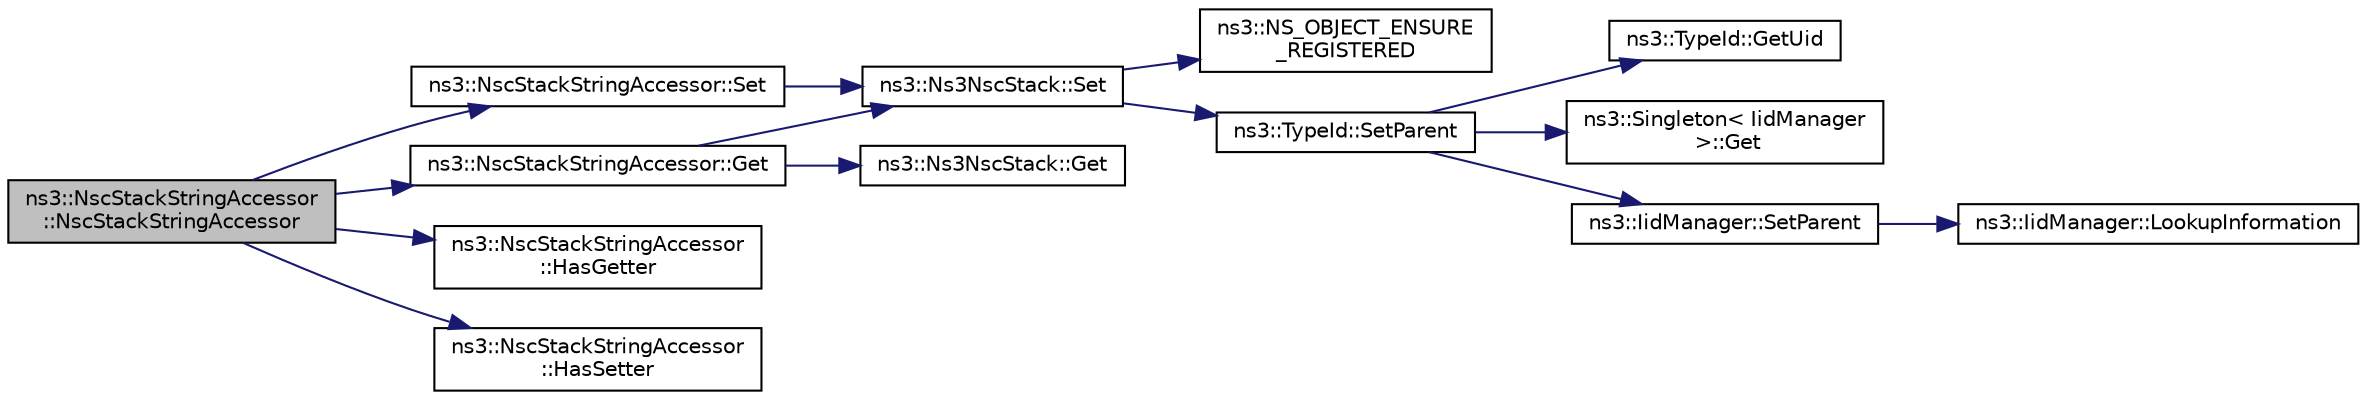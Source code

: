 digraph "ns3::NscStackStringAccessor::NscStackStringAccessor"
{
  edge [fontname="Helvetica",fontsize="10",labelfontname="Helvetica",labelfontsize="10"];
  node [fontname="Helvetica",fontsize="10",shape=record];
  rankdir="LR";
  Node1 [label="ns3::NscStackStringAccessor\l::NscStackStringAccessor",height=0.2,width=0.4,color="black", fillcolor="grey75", style="filled", fontcolor="black"];
  Node1 -> Node2 [color="midnightblue",fontsize="10",style="solid"];
  Node2 [label="ns3::NscStackStringAccessor::Set",height=0.2,width=0.4,color="black", fillcolor="white", style="filled",URL="$d3/d9d/classns3_1_1NscStackStringAccessor.html#af2aa19f3c565ee3c348481b0eb68db61"];
  Node2 -> Node3 [color="midnightblue",fontsize="10",style="solid"];
  Node3 [label="ns3::Ns3NscStack::Set",height=0.2,width=0.4,color="black", fillcolor="white", style="filled",URL="$dd/d20/classns3_1_1Ns3NscStack.html#a92ed688d99915ddd299ad15c424140a9",tooltip="Set an attribute. "];
  Node3 -> Node4 [color="midnightblue",fontsize="10",style="solid"];
  Node4 [label="ns3::NS_OBJECT_ENSURE\l_REGISTERED",height=0.2,width=0.4,color="black", fillcolor="white", style="filled",URL="$d7/d2e/namespacens3.html#ac633cbd86ee5879afd4312a843a9ff8c"];
  Node3 -> Node5 [color="midnightblue",fontsize="10",style="solid"];
  Node5 [label="ns3::TypeId::SetParent",height=0.2,width=0.4,color="black", fillcolor="white", style="filled",URL="$d6/d11/classns3_1_1TypeId.html#abaaca67ab7d2471067e7c275df0f7309"];
  Node5 -> Node6 [color="midnightblue",fontsize="10",style="solid"];
  Node6 [label="ns3::TypeId::GetUid",height=0.2,width=0.4,color="black", fillcolor="white", style="filled",URL="$d6/d11/classns3_1_1TypeId.html#acd3e41de6340d06299f4fd63e2ed8da0"];
  Node5 -> Node7 [color="midnightblue",fontsize="10",style="solid"];
  Node7 [label="ns3::Singleton\< IidManager\l \>::Get",height=0.2,width=0.4,color="black", fillcolor="white", style="filled",URL="$d8/d77/classns3_1_1Singleton.html#a80a2cd3c25a27ea72add7a9f7a141ffa"];
  Node5 -> Node8 [color="midnightblue",fontsize="10",style="solid"];
  Node8 [label="ns3::IidManager::SetParent",height=0.2,width=0.4,color="black", fillcolor="white", style="filled",URL="$d4/d1c/classns3_1_1IidManager.html#a4042931260554c907699367b6811426f"];
  Node8 -> Node9 [color="midnightblue",fontsize="10",style="solid"];
  Node9 [label="ns3::IidManager::LookupInformation",height=0.2,width=0.4,color="black", fillcolor="white", style="filled",URL="$d4/d1c/classns3_1_1IidManager.html#a6b1f4ba2815dba27a377e8a8db2384cf"];
  Node1 -> Node10 [color="midnightblue",fontsize="10",style="solid"];
  Node10 [label="ns3::NscStackStringAccessor::Get",height=0.2,width=0.4,color="black", fillcolor="white", style="filled",URL="$d3/d9d/classns3_1_1NscStackStringAccessor.html#a862600e55dafc704dafbe2299bc36ccc"];
  Node10 -> Node3 [color="midnightblue",fontsize="10",style="solid"];
  Node10 -> Node11 [color="midnightblue",fontsize="10",style="solid"];
  Node11 [label="ns3::Ns3NscStack::Get",height=0.2,width=0.4,color="black", fillcolor="white", style="filled",URL="$dd/d20/classns3_1_1Ns3NscStack.html#ad668e0c95e2ca6a38ef85b70c072d296",tooltip="Get an attribute. "];
  Node1 -> Node12 [color="midnightblue",fontsize="10",style="solid"];
  Node12 [label="ns3::NscStackStringAccessor\l::HasGetter",height=0.2,width=0.4,color="black", fillcolor="white", style="filled",URL="$d3/d9d/classns3_1_1NscStackStringAccessor.html#a0d9500d35e44985c7f6c00d54589e0bf"];
  Node1 -> Node13 [color="midnightblue",fontsize="10",style="solid"];
  Node13 [label="ns3::NscStackStringAccessor\l::HasSetter",height=0.2,width=0.4,color="black", fillcolor="white", style="filled",URL="$d3/d9d/classns3_1_1NscStackStringAccessor.html#ac2da10c555d5289bcea5fcaba4861192"];
}

